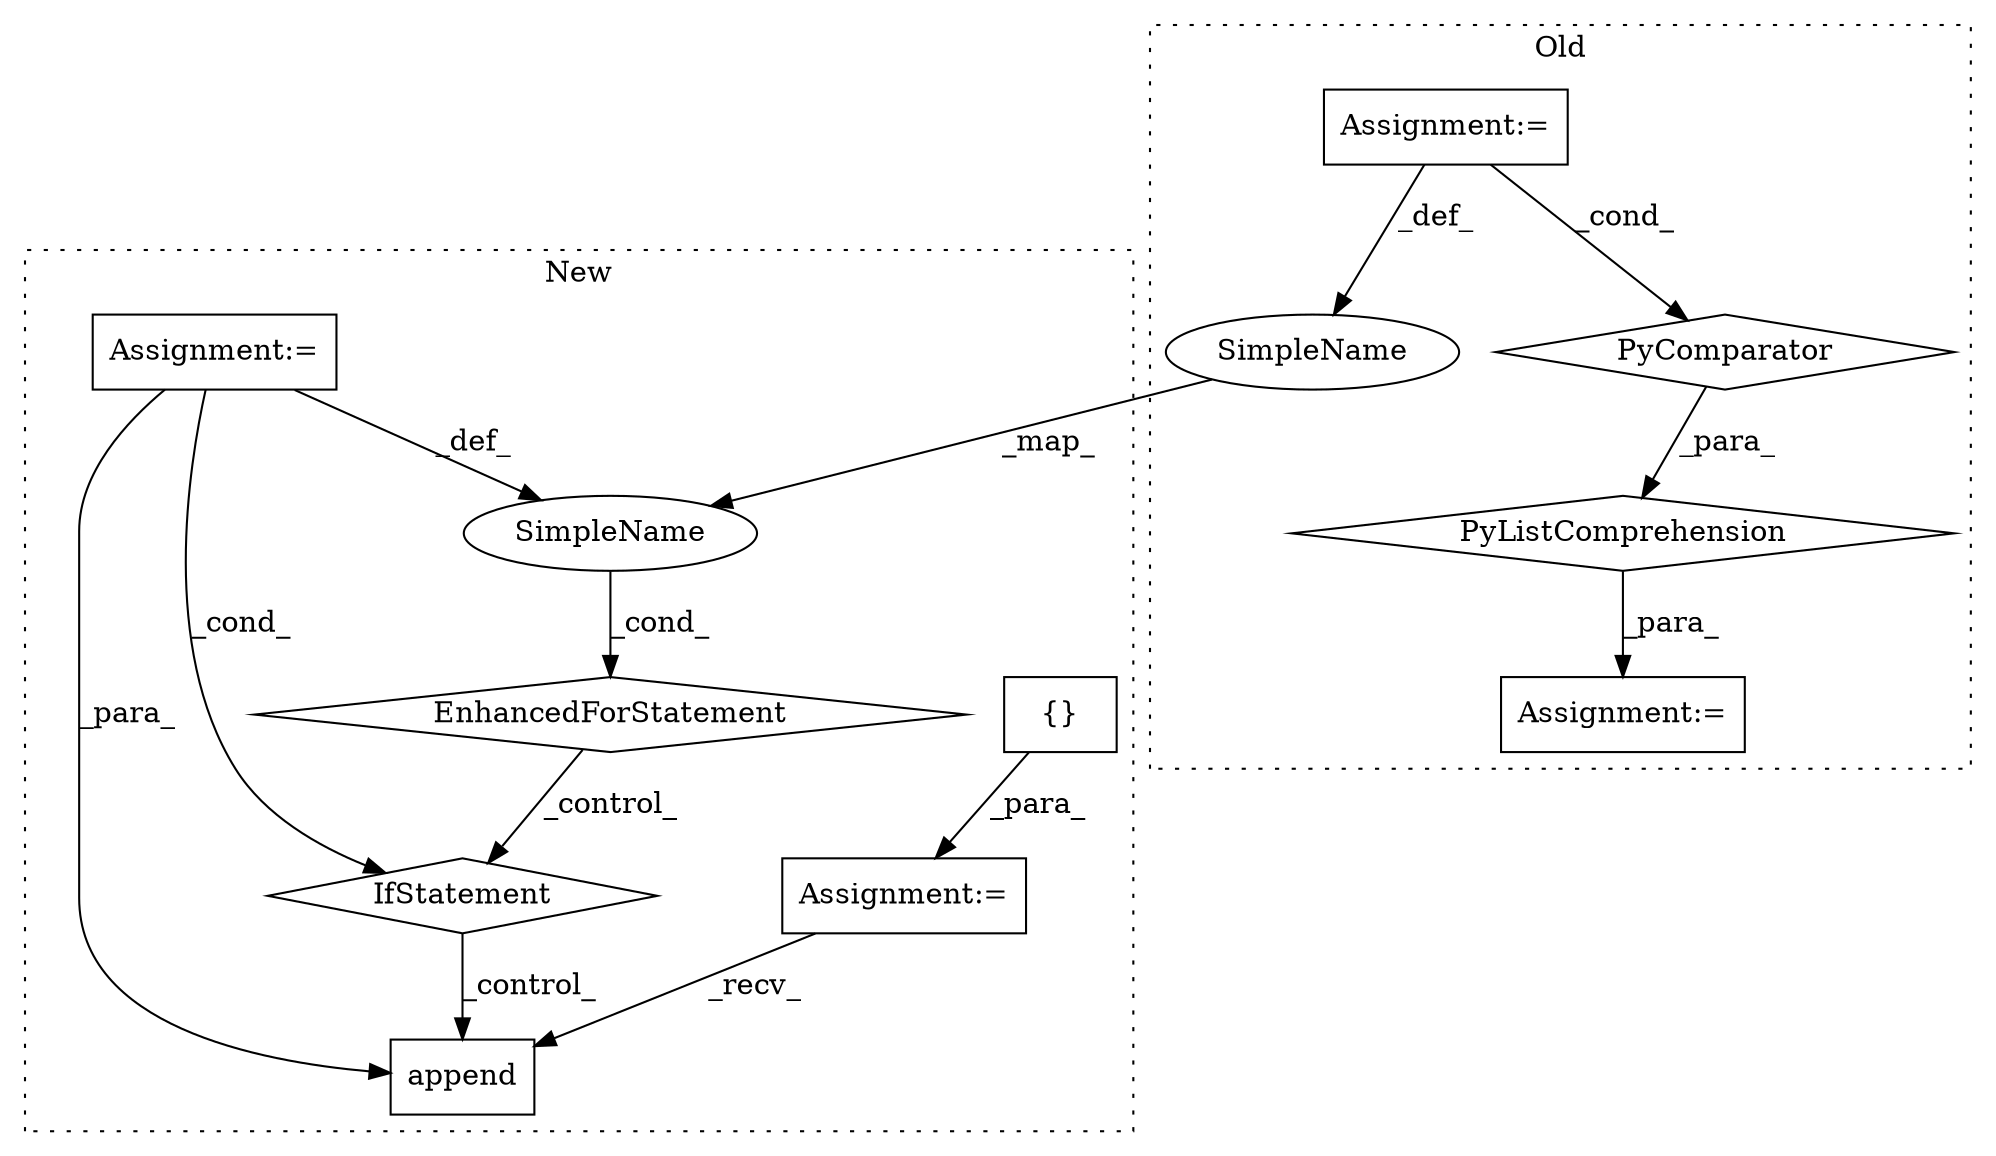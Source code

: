 digraph G {
subgraph cluster0 {
1 [label="PyListComprehension" a="109" s="601" l="109" shape="diamond"];
3 [label="PyComparator" a="113" s="673" l="29" shape="diamond"];
4 [label="Assignment:=" a="7" s="673" l="29" shape="box"];
6 [label="Assignment:=" a="7" s="710,778" l="53,2" shape="box"];
11 [label="SimpleName" a="42" s="676" l="2" shape="ellipse"];
label = "Old";
style="dotted";
}
subgraph cluster1 {
2 [label="{}" a="4" s="602" l="2" shape="box"];
5 [label="Assignment:=" a="7" s="589" l="1" shape="box"];
7 [label="append" a="32" s="788,809" l="7,1" shape="box"];
8 [label="EnhancedForStatement" a="70" s="610,684" l="53,2" shape="diamond"];
9 [label="Assignment:=" a="7" s="610,684" l="53,2" shape="box"];
10 [label="SimpleName" a="42" s="667" l="2" shape="ellipse"];
12 [label="IfStatement" a="25" s="761,771" l="4,2" shape="diamond"];
label = "New";
style="dotted";
}
1 -> 6 [label="_para_"];
2 -> 5 [label="_para_"];
3 -> 1 [label="_para_"];
4 -> 3 [label="_cond_"];
4 -> 11 [label="_def_"];
5 -> 7 [label="_recv_"];
8 -> 12 [label="_control_"];
9 -> 12 [label="_cond_"];
9 -> 10 [label="_def_"];
9 -> 7 [label="_para_"];
10 -> 8 [label="_cond_"];
11 -> 10 [label="_map_"];
12 -> 7 [label="_control_"];
}